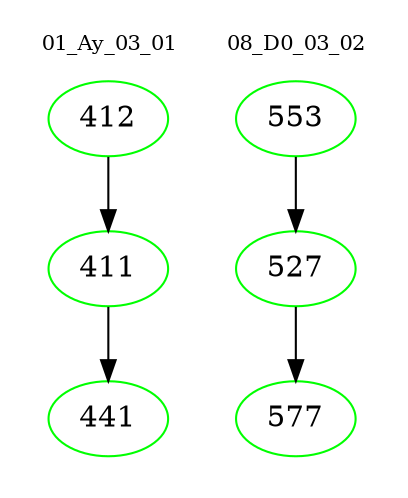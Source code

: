 digraph{
subgraph cluster_0 {
color = white
label = "01_Ay_03_01";
fontsize=10;
T0_412 [label="412", color="green"]
T0_412 -> T0_411 [color="black"]
T0_411 [label="411", color="green"]
T0_411 -> T0_441 [color="black"]
T0_441 [label="441", color="green"]
}
subgraph cluster_1 {
color = white
label = "08_D0_03_02";
fontsize=10;
T1_553 [label="553", color="green"]
T1_553 -> T1_527 [color="black"]
T1_527 [label="527", color="green"]
T1_527 -> T1_577 [color="black"]
T1_577 [label="577", color="green"]
}
}
